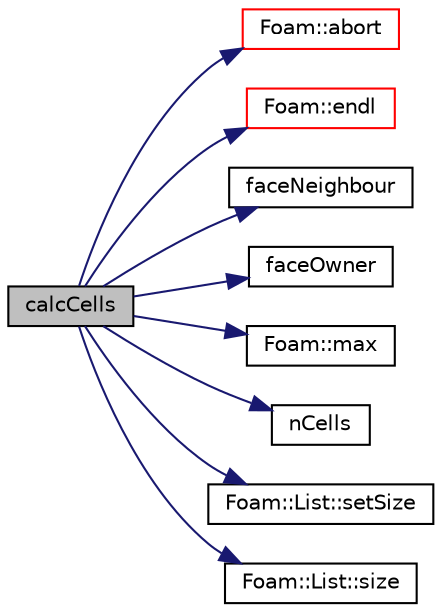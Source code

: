 digraph "calcCells"
{
  bgcolor="transparent";
  edge [fontname="Helvetica",fontsize="10",labelfontname="Helvetica",labelfontsize="10"];
  node [fontname="Helvetica",fontsize="10",shape=record];
  rankdir="LR";
  Node29644 [label="calcCells",height=0.2,width=0.4,color="black", fillcolor="grey75", style="filled", fontcolor="black"];
  Node29644 -> Node29645 [color="midnightblue",fontsize="10",style="solid",fontname="Helvetica"];
  Node29645 [label="Foam::abort",height=0.2,width=0.4,color="red",URL="$a21851.html#a447107a607d03e417307c203fa5fb44b"];
  Node29644 -> Node29652 [color="midnightblue",fontsize="10",style="solid",fontname="Helvetica"];
  Node29652 [label="Foam::endl",height=0.2,width=0.4,color="red",URL="$a21851.html#a2db8fe02a0d3909e9351bb4275b23ce4",tooltip="Add newline and flush stream. "];
  Node29644 -> Node29690 [color="midnightblue",fontsize="10",style="solid",fontname="Helvetica"];
  Node29690 [label="faceNeighbour",height=0.2,width=0.4,color="black",URL="$a28685.html#acd9489a2ac1ec02451fef1f415386694",tooltip="Face face-neighbour addressing. "];
  Node29644 -> Node29691 [color="midnightblue",fontsize="10",style="solid",fontname="Helvetica"];
  Node29691 [label="faceOwner",height=0.2,width=0.4,color="black",URL="$a28685.html#a95a88187f795e30779aa3bac679d9bfc",tooltip="Face face-owner addresing. "];
  Node29644 -> Node29692 [color="midnightblue",fontsize="10",style="solid",fontname="Helvetica"];
  Node29692 [label="Foam::max",height=0.2,width=0.4,color="black",URL="$a21851.html#ac993e906cf2774ae77e666bc24e81733"];
  Node29644 -> Node29693 [color="midnightblue",fontsize="10",style="solid",fontname="Helvetica"];
  Node29693 [label="nCells",height=0.2,width=0.4,color="black",URL="$a28685.html#a13b94bdb0926552bf78ad5210a73a3d5"];
  Node29644 -> Node29694 [color="midnightblue",fontsize="10",style="solid",fontname="Helvetica"];
  Node29694 [label="Foam::List::setSize",height=0.2,width=0.4,color="black",URL="$a26833.html#aedb985ffeaf1bdbfeccc2a8730405703",tooltip="Reset size of List. "];
  Node29644 -> Node29695 [color="midnightblue",fontsize="10",style="solid",fontname="Helvetica"];
  Node29695 [label="Foam::List::size",height=0.2,width=0.4,color="black",URL="$a26833.html#a8a5f6fa29bd4b500caf186f60245b384",tooltip="Override size to be inconsistent with allocated storage. "];
}

